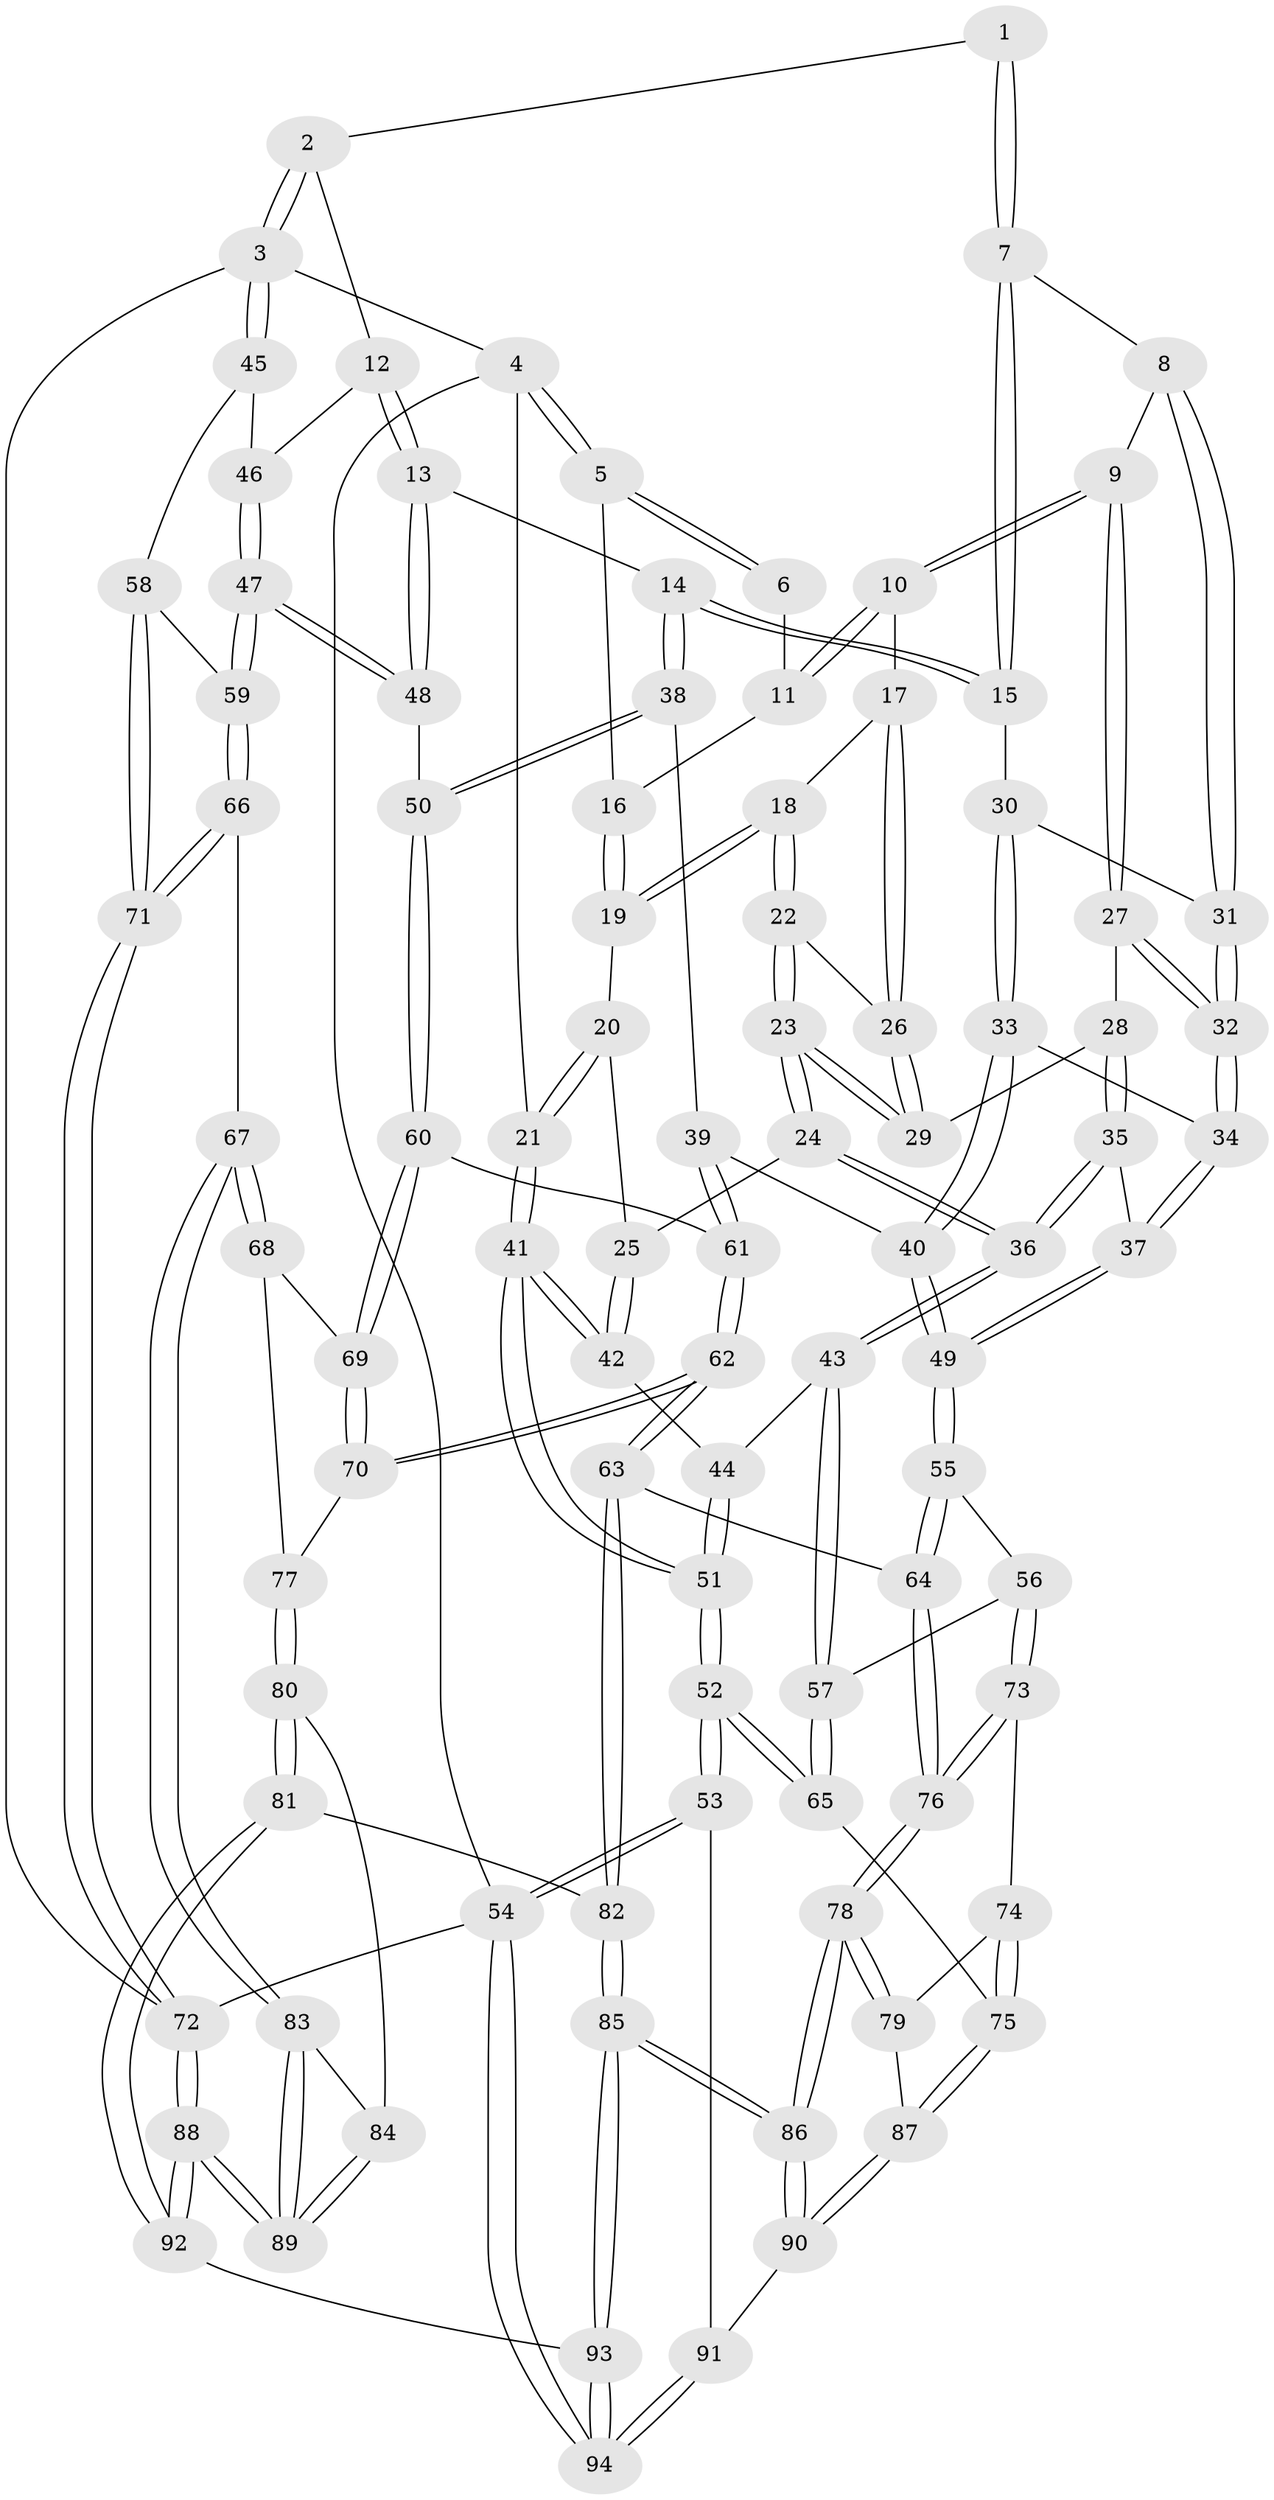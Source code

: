 // coarse degree distribution, {3: 0.6379310344827587, 4: 0.20689655172413793, 2: 0.10344827586206896, 5: 0.017241379310344827, 6: 0.034482758620689655}
// Generated by graph-tools (version 1.1) at 2025/54/03/04/25 22:54:21]
// undirected, 94 vertices, 232 edges
graph export_dot {
  node [color=gray90,style=filled];
  1 [pos="+0.4598590179023489+0"];
  2 [pos="+0.8202720402185686+0"];
  3 [pos="+1+0"];
  4 [pos="+0+0"];
  5 [pos="+0+0"];
  6 [pos="+0.4119096340215298+0"];
  7 [pos="+0.4971648744825784+0"];
  8 [pos="+0.374337383006232+0.1531541847784208"];
  9 [pos="+0.3589350107366996+0.15643818919909305"];
  10 [pos="+0.32367829115679425+0.14320799466953268"];
  11 [pos="+0.2968257019654885+0.020023013021594708"];
  12 [pos="+0.773602240762691+0.20520271587763594"];
  13 [pos="+0.741438349267848+0.23278164637013407"];
  14 [pos="+0.7164247059190785+0.2321730337602902"];
  15 [pos="+0.6098862030181174+0.18240728515853433"];
  16 [pos="+0.2256020986838529+0.06855680894814495"];
  17 [pos="+0.28099406051931225+0.157127123160124"];
  18 [pos="+0.20859287504622862+0.13155991226998714"];
  19 [pos="+0.1994629339822264+0.11015992742959471"];
  20 [pos="+0.13005415568542875+0.09119128872552716"];
  21 [pos="+0+0"];
  22 [pos="+0.18863141564259978+0.18381748660959932"];
  23 [pos="+0.14901949088271235+0.2610558080948361"];
  24 [pos="+0.13969902036530535+0.2689069767350798"];
  25 [pos="+0.10376217654832164+0.26918840154976226"];
  26 [pos="+0.27178940604067886+0.2115215296890824"];
  27 [pos="+0.3335649362966065+0.26147595963768333"];
  28 [pos="+0.30981873546759614+0.26841519380543205"];
  29 [pos="+0.27162640730025345+0.24060047678622207"];
  30 [pos="+0.5065742619437434+0.23121279277484955"];
  31 [pos="+0.44437855605718773+0.22110895207703563"];
  32 [pos="+0.3719175002066641+0.27773117633193123"];
  33 [pos="+0.44655129813415423+0.3659170228991412"];
  34 [pos="+0.3850759872982943+0.3045186078167192"];
  35 [pos="+0.26018300733526406+0.3890845553598971"];
  36 [pos="+0.24924790685714973+0.3900805468351266"];
  37 [pos="+0.2783121939187311+0.39672114055199026"];
  38 [pos="+0.5384780004073042+0.43769284987362017"];
  39 [pos="+0.5073191592866033+0.45094492138825637"];
  40 [pos="+0.4569542837659172+0.4440325937418629"];
  41 [pos="+0+0.16034457326508397"];
  42 [pos="+0.05048658360331717+0.2798430090719858"];
  43 [pos="+0.14985069498381923+0.49901022124840033"];
  44 [pos="+0.08626947586279347+0.43798910932742674"];
  45 [pos="+1+0.15673303702950642"];
  46 [pos="+1+0.18400625603688892"];
  47 [pos="+0.856283817798783+0.4834382871309739"];
  48 [pos="+0.8184618776862685+0.4626445383334148"];
  49 [pos="+0.40238121238141406+0.47410387791073505"];
  50 [pos="+0.7241058964001885+0.5251296158919491"];
  51 [pos="+0+0.5242926117431355"];
  52 [pos="+0+0.6571686210566532"];
  53 [pos="+0+0.9785867765712997"];
  54 [pos="+0+1"];
  55 [pos="+0.3970609096143847+0.4880178122335656"];
  56 [pos="+0.2814706485832112+0.5929113635340406"];
  57 [pos="+0.15068964306176508+0.5389178359331736"];
  58 [pos="+1+0.45498169226224194"];
  59 [pos="+0.8646742805844194+0.4890513371766464"];
  60 [pos="+0.6973339134129238+0.5710865014940141"];
  61 [pos="+0.565196597392969+0.5899910556826451"];
  62 [pos="+0.5242913613557971+0.6834970075822476"];
  63 [pos="+0.5198728672110642+0.6873157047627009"];
  64 [pos="+0.4611891900578811+0.6759118828704308"];
  65 [pos="+0.03539440852959833+0.6658155986446709"];
  66 [pos="+0.885473968110151+0.6414294948288632"];
  67 [pos="+0.8479613461571696+0.7016607399587323"];
  68 [pos="+0.7882450745186352+0.6834611709938827"];
  69 [pos="+0.6993842665321306+0.5962829746894099"];
  70 [pos="+0.6670282877916806+0.6866619229376107"];
  71 [pos="+1+0.7463732894641207"];
  72 [pos="+1+1"];
  73 [pos="+0.290535137163031+0.6337021153220436"];
  74 [pos="+0.20484007283512348+0.7067025804072683"];
  75 [pos="+0.10421743337013391+0.7358093733530269"];
  76 [pos="+0.36174453920547256+0.7193946563057063"];
  77 [pos="+0.6851112969361072+0.7191441085459488"];
  78 [pos="+0.3370217702351297+0.7994452513553533"];
  79 [pos="+0.2746242896346029+0.7576717252549329"];
  80 [pos="+0.6907632041767316+0.8128672508883659"];
  81 [pos="+0.646667278736475+0.8866060354586481"];
  82 [pos="+0.5251808778939382+0.7084826306782243"];
  83 [pos="+0.8473229091391554+0.733843184649674"];
  84 [pos="+0.7433060191536754+0.7912810284927773"];
  85 [pos="+0.3604781292644116+1"];
  86 [pos="+0.3213952225819418+0.9587772718564318"];
  87 [pos="+0.10730082117643287+0.7438471776301786"];
  88 [pos="+1+1"];
  89 [pos="+0.9921355680824224+0.9649444055261958"];
  90 [pos="+0.1479570981974479+0.8546562368514975"];
  91 [pos="+0.11682350020894139+0.8719092405750111"];
  92 [pos="+0.6243586892334355+1"];
  93 [pos="+0.3919916878903516+1"];
  94 [pos="+0+1"];
  1 -- 2;
  1 -- 7;
  1 -- 7;
  2 -- 3;
  2 -- 3;
  2 -- 12;
  3 -- 4;
  3 -- 45;
  3 -- 45;
  3 -- 72;
  4 -- 5;
  4 -- 5;
  4 -- 21;
  4 -- 54;
  5 -- 6;
  5 -- 6;
  5 -- 16;
  6 -- 11;
  7 -- 8;
  7 -- 15;
  7 -- 15;
  8 -- 9;
  8 -- 31;
  8 -- 31;
  9 -- 10;
  9 -- 10;
  9 -- 27;
  9 -- 27;
  10 -- 11;
  10 -- 11;
  10 -- 17;
  11 -- 16;
  12 -- 13;
  12 -- 13;
  12 -- 46;
  13 -- 14;
  13 -- 48;
  13 -- 48;
  14 -- 15;
  14 -- 15;
  14 -- 38;
  14 -- 38;
  15 -- 30;
  16 -- 19;
  16 -- 19;
  17 -- 18;
  17 -- 26;
  17 -- 26;
  18 -- 19;
  18 -- 19;
  18 -- 22;
  18 -- 22;
  19 -- 20;
  20 -- 21;
  20 -- 21;
  20 -- 25;
  21 -- 41;
  21 -- 41;
  22 -- 23;
  22 -- 23;
  22 -- 26;
  23 -- 24;
  23 -- 24;
  23 -- 29;
  23 -- 29;
  24 -- 25;
  24 -- 36;
  24 -- 36;
  25 -- 42;
  25 -- 42;
  26 -- 29;
  26 -- 29;
  27 -- 28;
  27 -- 32;
  27 -- 32;
  28 -- 29;
  28 -- 35;
  28 -- 35;
  30 -- 31;
  30 -- 33;
  30 -- 33;
  31 -- 32;
  31 -- 32;
  32 -- 34;
  32 -- 34;
  33 -- 34;
  33 -- 40;
  33 -- 40;
  34 -- 37;
  34 -- 37;
  35 -- 36;
  35 -- 36;
  35 -- 37;
  36 -- 43;
  36 -- 43;
  37 -- 49;
  37 -- 49;
  38 -- 39;
  38 -- 50;
  38 -- 50;
  39 -- 40;
  39 -- 61;
  39 -- 61;
  40 -- 49;
  40 -- 49;
  41 -- 42;
  41 -- 42;
  41 -- 51;
  41 -- 51;
  42 -- 44;
  43 -- 44;
  43 -- 57;
  43 -- 57;
  44 -- 51;
  44 -- 51;
  45 -- 46;
  45 -- 58;
  46 -- 47;
  46 -- 47;
  47 -- 48;
  47 -- 48;
  47 -- 59;
  47 -- 59;
  48 -- 50;
  49 -- 55;
  49 -- 55;
  50 -- 60;
  50 -- 60;
  51 -- 52;
  51 -- 52;
  52 -- 53;
  52 -- 53;
  52 -- 65;
  52 -- 65;
  53 -- 54;
  53 -- 54;
  53 -- 91;
  54 -- 72;
  54 -- 94;
  54 -- 94;
  55 -- 56;
  55 -- 64;
  55 -- 64;
  56 -- 57;
  56 -- 73;
  56 -- 73;
  57 -- 65;
  57 -- 65;
  58 -- 59;
  58 -- 71;
  58 -- 71;
  59 -- 66;
  59 -- 66;
  60 -- 61;
  60 -- 69;
  60 -- 69;
  61 -- 62;
  61 -- 62;
  62 -- 63;
  62 -- 63;
  62 -- 70;
  62 -- 70;
  63 -- 64;
  63 -- 82;
  63 -- 82;
  64 -- 76;
  64 -- 76;
  65 -- 75;
  66 -- 67;
  66 -- 71;
  66 -- 71;
  67 -- 68;
  67 -- 68;
  67 -- 83;
  67 -- 83;
  68 -- 69;
  68 -- 77;
  69 -- 70;
  69 -- 70;
  70 -- 77;
  71 -- 72;
  71 -- 72;
  72 -- 88;
  72 -- 88;
  73 -- 74;
  73 -- 76;
  73 -- 76;
  74 -- 75;
  74 -- 75;
  74 -- 79;
  75 -- 87;
  75 -- 87;
  76 -- 78;
  76 -- 78;
  77 -- 80;
  77 -- 80;
  78 -- 79;
  78 -- 79;
  78 -- 86;
  78 -- 86;
  79 -- 87;
  80 -- 81;
  80 -- 81;
  80 -- 84;
  81 -- 82;
  81 -- 92;
  81 -- 92;
  82 -- 85;
  82 -- 85;
  83 -- 84;
  83 -- 89;
  83 -- 89;
  84 -- 89;
  84 -- 89;
  85 -- 86;
  85 -- 86;
  85 -- 93;
  85 -- 93;
  86 -- 90;
  86 -- 90;
  87 -- 90;
  87 -- 90;
  88 -- 89;
  88 -- 89;
  88 -- 92;
  88 -- 92;
  90 -- 91;
  91 -- 94;
  91 -- 94;
  92 -- 93;
  93 -- 94;
  93 -- 94;
}
